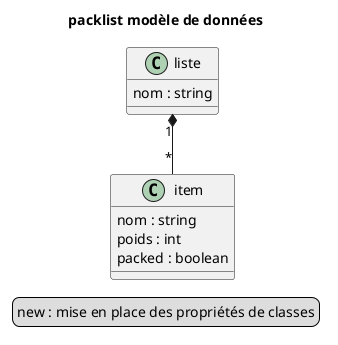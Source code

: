 @startuml
    Title packlist modèle de données
    class liste {
        nom : string
    }
    class item {
        nom : string
        poids : int
        packed : boolean
    }

    liste "1" *-- "*" item

    legend
        new : mise en place des propriétés de classes
    endlegend
@enduml